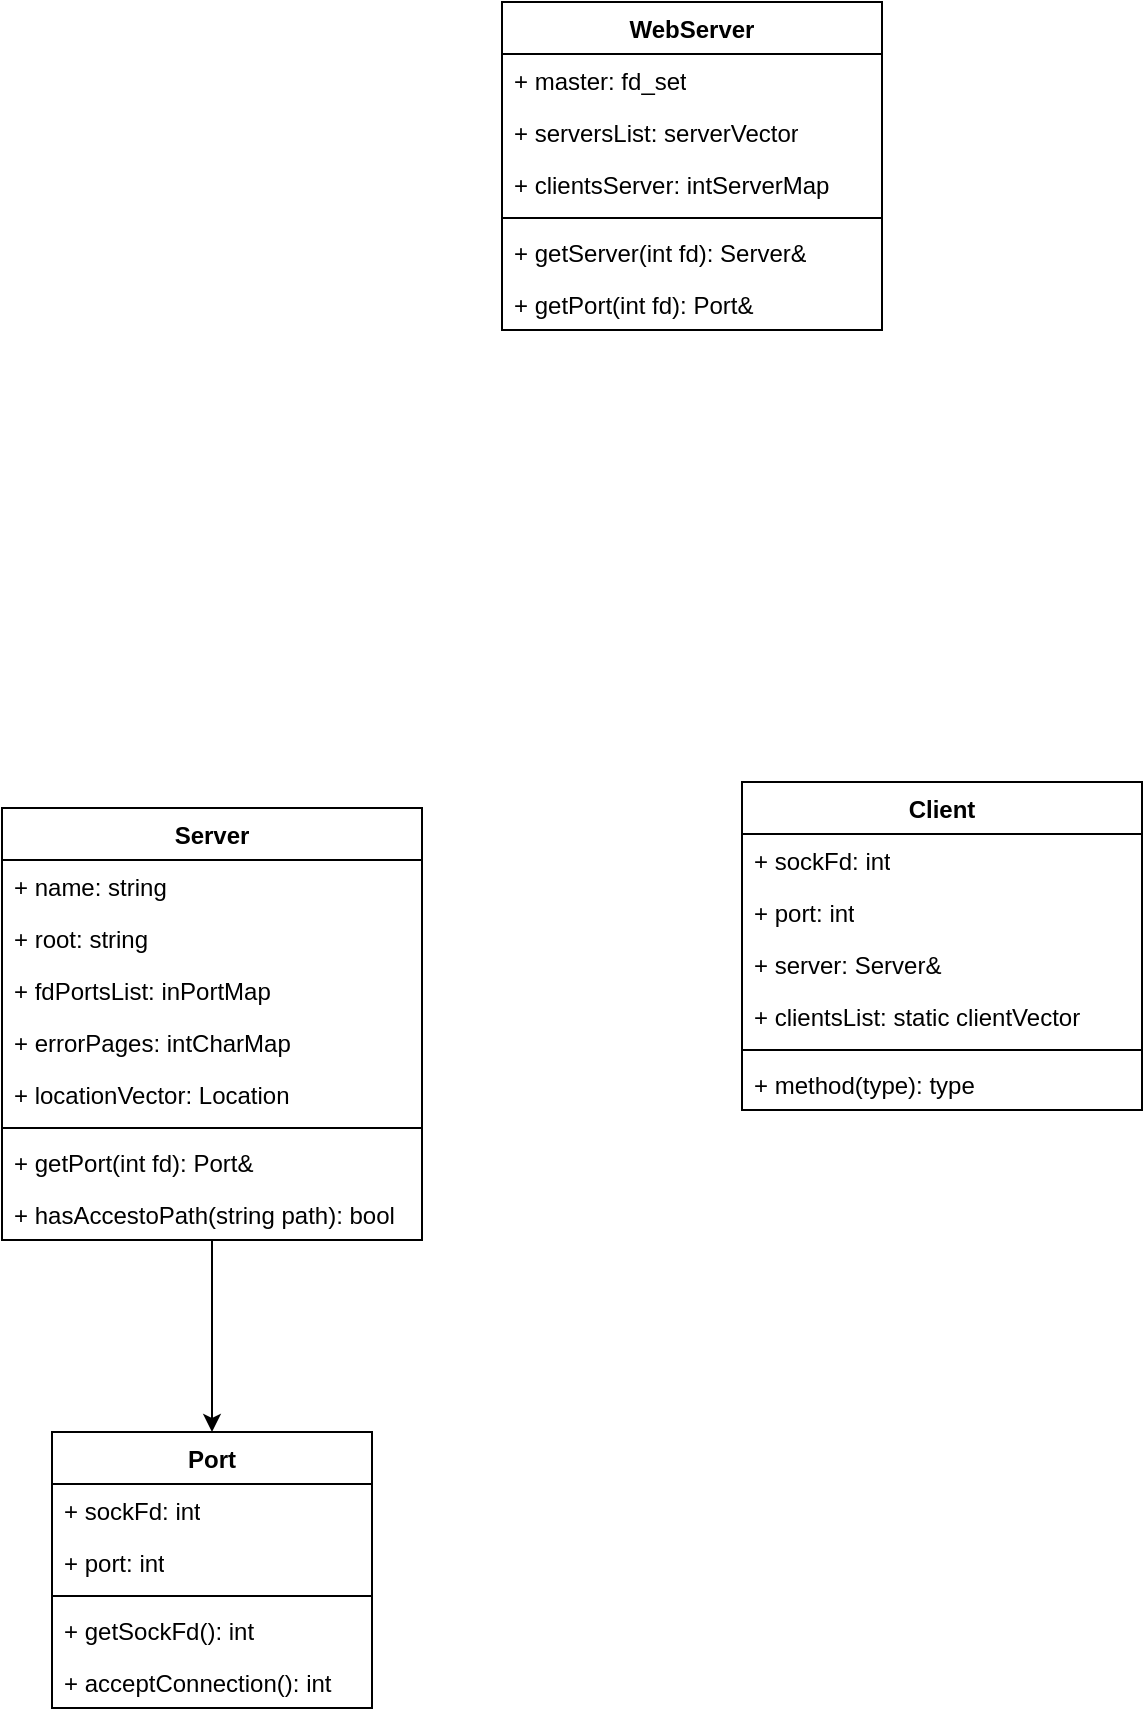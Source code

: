 <mxfile version="22.0.4" type="device">
  <diagram name="Page-1" id="exuCS_qK_Pu5S5YRh86N">
    <mxGraphModel dx="952" dy="1337" grid="1" gridSize="10" guides="1" tooltips="1" connect="1" arrows="1" fold="1" page="1" pageScale="1" pageWidth="827" pageHeight="1169" math="0" shadow="0">
      <root>
        <mxCell id="0" />
        <mxCell id="1" parent="0" />
        <mxCell id="7pixnsAGQdrV5JoGAkK8-17" value="WebServer" style="swimlane;fontStyle=1;align=center;verticalAlign=top;childLayout=stackLayout;horizontal=1;startSize=26;horizontalStack=0;resizeParent=1;resizeParentMax=0;resizeLast=0;collapsible=1;marginBottom=0;whiteSpace=wrap;html=1;" parent="1" vertex="1">
          <mxGeometry x="340" y="20" width="190" height="164" as="geometry" />
        </mxCell>
        <mxCell id="7pixnsAGQdrV5JoGAkK8-6" value="+ master: fd_set" style="text;strokeColor=none;fillColor=none;align=left;verticalAlign=top;spacingLeft=4;spacingRight=4;overflow=hidden;rotatable=0;points=[[0,0.5],[1,0.5]];portConstraint=eastwest;whiteSpace=wrap;html=1;" parent="7pixnsAGQdrV5JoGAkK8-17" vertex="1">
          <mxGeometry y="26" width="190" height="26" as="geometry" />
        </mxCell>
        <mxCell id="7pixnsAGQdrV5JoGAkK8-7" value="+ serversList: serverVector" style="text;strokeColor=none;fillColor=none;align=left;verticalAlign=top;spacingLeft=4;spacingRight=4;overflow=hidden;rotatable=0;points=[[0,0.5],[1,0.5]];portConstraint=eastwest;whiteSpace=wrap;html=1;" parent="7pixnsAGQdrV5JoGAkK8-17" vertex="1">
          <mxGeometry y="52" width="190" height="26" as="geometry" />
        </mxCell>
        <mxCell id="7pixnsAGQdrV5JoGAkK8-38" value="+ clientsServer: intServerMap" style="text;strokeColor=none;fillColor=none;align=left;verticalAlign=top;spacingLeft=4;spacingRight=4;overflow=hidden;rotatable=0;points=[[0,0.5],[1,0.5]];portConstraint=eastwest;whiteSpace=wrap;html=1;" parent="7pixnsAGQdrV5JoGAkK8-17" vertex="1">
          <mxGeometry y="78" width="190" height="26" as="geometry" />
        </mxCell>
        <mxCell id="7pixnsAGQdrV5JoGAkK8-19" value="" style="line;strokeWidth=1;fillColor=none;align=left;verticalAlign=middle;spacingTop=-1;spacingLeft=3;spacingRight=3;rotatable=0;labelPosition=right;points=[];portConstraint=eastwest;strokeColor=inherit;" parent="7pixnsAGQdrV5JoGAkK8-17" vertex="1">
          <mxGeometry y="104" width="190" height="8" as="geometry" />
        </mxCell>
        <mxCell id="7pixnsAGQdrV5JoGAkK8-20" value="+ getServer(int fd): Server&amp;amp;" style="text;strokeColor=none;fillColor=none;align=left;verticalAlign=top;spacingLeft=4;spacingRight=4;overflow=hidden;rotatable=0;points=[[0,0.5],[1,0.5]];portConstraint=eastwest;whiteSpace=wrap;html=1;" parent="7pixnsAGQdrV5JoGAkK8-17" vertex="1">
          <mxGeometry y="112" width="190" height="26" as="geometry" />
        </mxCell>
        <mxCell id="7pixnsAGQdrV5JoGAkK8-30" value="+ getPort(int fd): Port&amp;amp;" style="text;strokeColor=none;fillColor=none;align=left;verticalAlign=top;spacingLeft=4;spacingRight=4;overflow=hidden;rotatable=0;points=[[0,0.5],[1,0.5]];portConstraint=eastwest;whiteSpace=wrap;html=1;" parent="7pixnsAGQdrV5JoGAkK8-17" vertex="1">
          <mxGeometry y="138" width="190" height="26" as="geometry" />
        </mxCell>
        <mxCell id="583NijjHx3-b83Eap_vo-10" style="edgeStyle=orthogonalEdgeStyle;rounded=0;orthogonalLoop=1;jettySize=auto;html=1;entryX=0.5;entryY=0;entryDx=0;entryDy=0;" parent="1" source="7pixnsAGQdrV5JoGAkK8-21" target="7pixnsAGQdrV5JoGAkK8-25" edge="1">
          <mxGeometry relative="1" as="geometry" />
        </mxCell>
        <mxCell id="7pixnsAGQdrV5JoGAkK8-21" value="Server" style="swimlane;fontStyle=1;align=center;verticalAlign=top;childLayout=stackLayout;horizontal=1;startSize=26;horizontalStack=0;resizeParent=1;resizeParentMax=0;resizeLast=0;collapsible=1;marginBottom=0;whiteSpace=wrap;html=1;" parent="1" vertex="1">
          <mxGeometry x="90" y="423" width="210" height="216" as="geometry" />
        </mxCell>
        <mxCell id="gca_5iW93XDWfkWxs2c1-1" value="+ name: string" style="text;strokeColor=none;fillColor=none;align=left;verticalAlign=top;spacingLeft=4;spacingRight=4;overflow=hidden;rotatable=0;points=[[0,0.5],[1,0.5]];portConstraint=eastwest;whiteSpace=wrap;html=1;" parent="7pixnsAGQdrV5JoGAkK8-21" vertex="1">
          <mxGeometry y="26" width="210" height="26" as="geometry" />
        </mxCell>
        <mxCell id="gca_5iW93XDWfkWxs2c1-2" value="+ root: string" style="text;strokeColor=none;fillColor=none;align=left;verticalAlign=top;spacingLeft=4;spacingRight=4;overflow=hidden;rotatable=0;points=[[0,0.5],[1,0.5]];portConstraint=eastwest;whiteSpace=wrap;html=1;" parent="7pixnsAGQdrV5JoGAkK8-21" vertex="1">
          <mxGeometry y="52" width="210" height="26" as="geometry" />
        </mxCell>
        <mxCell id="7pixnsAGQdrV5JoGAkK8-11" value="+ fdPortsList: inPortMap" style="text;strokeColor=none;fillColor=none;align=left;verticalAlign=top;spacingLeft=4;spacingRight=4;overflow=hidden;rotatable=0;points=[[0,0.5],[1,0.5]];portConstraint=eastwest;whiteSpace=wrap;html=1;" parent="7pixnsAGQdrV5JoGAkK8-21" vertex="1">
          <mxGeometry y="78" width="210" height="26" as="geometry" />
        </mxCell>
        <mxCell id="7pixnsAGQdrV5JoGAkK8-10" value="+ errorPages: intCharMap" style="text;strokeColor=none;fillColor=none;align=left;verticalAlign=top;spacingLeft=4;spacingRight=4;overflow=hidden;rotatable=0;points=[[0,0.5],[1,0.5]];portConstraint=eastwest;whiteSpace=wrap;html=1;" parent="7pixnsAGQdrV5JoGAkK8-21" vertex="1">
          <mxGeometry y="104" width="210" height="26" as="geometry" />
        </mxCell>
        <mxCell id="gca_5iW93XDWfkWxs2c1-3" value="+ locationVector: Location" style="text;strokeColor=none;fillColor=none;align=left;verticalAlign=top;spacingLeft=4;spacingRight=4;overflow=hidden;rotatable=0;points=[[0,0.5],[1,0.5]];portConstraint=eastwest;whiteSpace=wrap;html=1;" parent="7pixnsAGQdrV5JoGAkK8-21" vertex="1">
          <mxGeometry y="130" width="210" height="26" as="geometry" />
        </mxCell>
        <mxCell id="7pixnsAGQdrV5JoGAkK8-23" value="" style="line;strokeWidth=1;fillColor=none;align=left;verticalAlign=middle;spacingTop=-1;spacingLeft=3;spacingRight=3;rotatable=0;labelPosition=right;points=[];portConstraint=eastwest;strokeColor=inherit;" parent="7pixnsAGQdrV5JoGAkK8-21" vertex="1">
          <mxGeometry y="156" width="210" height="8" as="geometry" />
        </mxCell>
        <mxCell id="7pixnsAGQdrV5JoGAkK8-24" value="+ getPort(int fd): Port&amp;amp;" style="text;strokeColor=none;fillColor=none;align=left;verticalAlign=top;spacingLeft=4;spacingRight=4;overflow=hidden;rotatable=0;points=[[0,0.5],[1,0.5]];portConstraint=eastwest;whiteSpace=wrap;html=1;" parent="7pixnsAGQdrV5JoGAkK8-21" vertex="1">
          <mxGeometry y="164" width="210" height="26" as="geometry" />
        </mxCell>
        <mxCell id="583NijjHx3-b83Eap_vo-13" value="+ hasAccestoPath(string path): bool" style="text;strokeColor=none;fillColor=none;align=left;verticalAlign=top;spacingLeft=4;spacingRight=4;overflow=hidden;rotatable=0;points=[[0,0.5],[1,0.5]];portConstraint=eastwest;whiteSpace=wrap;html=1;" parent="7pixnsAGQdrV5JoGAkK8-21" vertex="1">
          <mxGeometry y="190" width="210" height="26" as="geometry" />
        </mxCell>
        <mxCell id="7pixnsAGQdrV5JoGAkK8-25" value="Port" style="swimlane;fontStyle=1;align=center;verticalAlign=top;childLayout=stackLayout;horizontal=1;startSize=26;horizontalStack=0;resizeParent=1;resizeParentMax=0;resizeLast=0;collapsible=1;marginBottom=0;whiteSpace=wrap;html=1;" parent="1" vertex="1">
          <mxGeometry x="115" y="735" width="160" height="138" as="geometry" />
        </mxCell>
        <mxCell id="7pixnsAGQdrV5JoGAkK8-14" value="+ sockFd: int" style="text;strokeColor=none;fillColor=none;align=left;verticalAlign=top;spacingLeft=4;spacingRight=4;overflow=hidden;rotatable=0;points=[[0,0.5],[1,0.5]];portConstraint=eastwest;whiteSpace=wrap;html=1;" parent="7pixnsAGQdrV5JoGAkK8-25" vertex="1">
          <mxGeometry y="26" width="160" height="26" as="geometry" />
        </mxCell>
        <mxCell id="7pixnsAGQdrV5JoGAkK8-15" value="+ port: int" style="text;strokeColor=none;fillColor=none;align=left;verticalAlign=top;spacingLeft=4;spacingRight=4;overflow=hidden;rotatable=0;points=[[0,0.5],[1,0.5]];portConstraint=eastwest;whiteSpace=wrap;html=1;" parent="7pixnsAGQdrV5JoGAkK8-25" vertex="1">
          <mxGeometry y="52" width="160" height="26" as="geometry" />
        </mxCell>
        <mxCell id="7pixnsAGQdrV5JoGAkK8-27" value="" style="line;strokeWidth=1;fillColor=none;align=left;verticalAlign=middle;spacingTop=-1;spacingLeft=3;spacingRight=3;rotatable=0;labelPosition=right;points=[];portConstraint=eastwest;strokeColor=inherit;" parent="7pixnsAGQdrV5JoGAkK8-25" vertex="1">
          <mxGeometry y="78" width="160" height="8" as="geometry" />
        </mxCell>
        <mxCell id="7pixnsAGQdrV5JoGAkK8-28" value="+ getSockFd(): int" style="text;strokeColor=none;fillColor=none;align=left;verticalAlign=top;spacingLeft=4;spacingRight=4;overflow=hidden;rotatable=0;points=[[0,0.5],[1,0.5]];portConstraint=eastwest;whiteSpace=wrap;html=1;" parent="7pixnsAGQdrV5JoGAkK8-25" vertex="1">
          <mxGeometry y="86" width="160" height="26" as="geometry" />
        </mxCell>
        <mxCell id="583NijjHx3-b83Eap_vo-14" value="+ acceptConnection(): int" style="text;strokeColor=none;fillColor=none;align=left;verticalAlign=top;spacingLeft=4;spacingRight=4;overflow=hidden;rotatable=0;points=[[0,0.5],[1,0.5]];portConstraint=eastwest;whiteSpace=wrap;html=1;" parent="7pixnsAGQdrV5JoGAkK8-25" vertex="1">
          <mxGeometry y="112" width="160" height="26" as="geometry" />
        </mxCell>
        <mxCell id="583NijjHx3-b83Eap_vo-1" value="Client" style="swimlane;fontStyle=1;align=center;verticalAlign=top;childLayout=stackLayout;horizontal=1;startSize=26;horizontalStack=0;resizeParent=1;resizeParentMax=0;resizeLast=0;collapsible=1;marginBottom=0;whiteSpace=wrap;html=1;" parent="1" vertex="1">
          <mxGeometry x="460" y="410" width="200" height="164" as="geometry" />
        </mxCell>
        <mxCell id="583NijjHx3-b83Eap_vo-2" value="+ sockFd: int" style="text;strokeColor=none;fillColor=none;align=left;verticalAlign=top;spacingLeft=4;spacingRight=4;overflow=hidden;rotatable=0;points=[[0,0.5],[1,0.5]];portConstraint=eastwest;whiteSpace=wrap;html=1;" parent="583NijjHx3-b83Eap_vo-1" vertex="1">
          <mxGeometry y="26" width="200" height="26" as="geometry" />
        </mxCell>
        <mxCell id="583NijjHx3-b83Eap_vo-7" value="+ port: int" style="text;strokeColor=none;fillColor=none;align=left;verticalAlign=top;spacingLeft=4;spacingRight=4;overflow=hidden;rotatable=0;points=[[0,0.5],[1,0.5]];portConstraint=eastwest;whiteSpace=wrap;html=1;" parent="583NijjHx3-b83Eap_vo-1" vertex="1">
          <mxGeometry y="52" width="200" height="26" as="geometry" />
        </mxCell>
        <mxCell id="583NijjHx3-b83Eap_vo-5" value="+ server: Server&amp;amp;" style="text;strokeColor=none;fillColor=none;align=left;verticalAlign=top;spacingLeft=4;spacingRight=4;overflow=hidden;rotatable=0;points=[[0,0.5],[1,0.5]];portConstraint=eastwest;whiteSpace=wrap;html=1;" parent="583NijjHx3-b83Eap_vo-1" vertex="1">
          <mxGeometry y="78" width="200" height="26" as="geometry" />
        </mxCell>
        <mxCell id="583NijjHx3-b83Eap_vo-11" value="+ clientsList: static clientVector" style="text;strokeColor=none;fillColor=none;align=left;verticalAlign=top;spacingLeft=4;spacingRight=4;overflow=hidden;rotatable=0;points=[[0,0.5],[1,0.5]];portConstraint=eastwest;whiteSpace=wrap;html=1;" parent="583NijjHx3-b83Eap_vo-1" vertex="1">
          <mxGeometry y="104" width="200" height="26" as="geometry" />
        </mxCell>
        <mxCell id="583NijjHx3-b83Eap_vo-3" value="" style="line;strokeWidth=1;fillColor=none;align=left;verticalAlign=middle;spacingTop=-1;spacingLeft=3;spacingRight=3;rotatable=0;labelPosition=right;points=[];portConstraint=eastwest;strokeColor=inherit;" parent="583NijjHx3-b83Eap_vo-1" vertex="1">
          <mxGeometry y="130" width="200" height="8" as="geometry" />
        </mxCell>
        <mxCell id="583NijjHx3-b83Eap_vo-4" value="+ method(type): type" style="text;strokeColor=none;fillColor=none;align=left;verticalAlign=top;spacingLeft=4;spacingRight=4;overflow=hidden;rotatable=0;points=[[0,0.5],[1,0.5]];portConstraint=eastwest;whiteSpace=wrap;html=1;" parent="583NijjHx3-b83Eap_vo-1" vertex="1">
          <mxGeometry y="138" width="200" height="26" as="geometry" />
        </mxCell>
      </root>
    </mxGraphModel>
  </diagram>
</mxfile>
